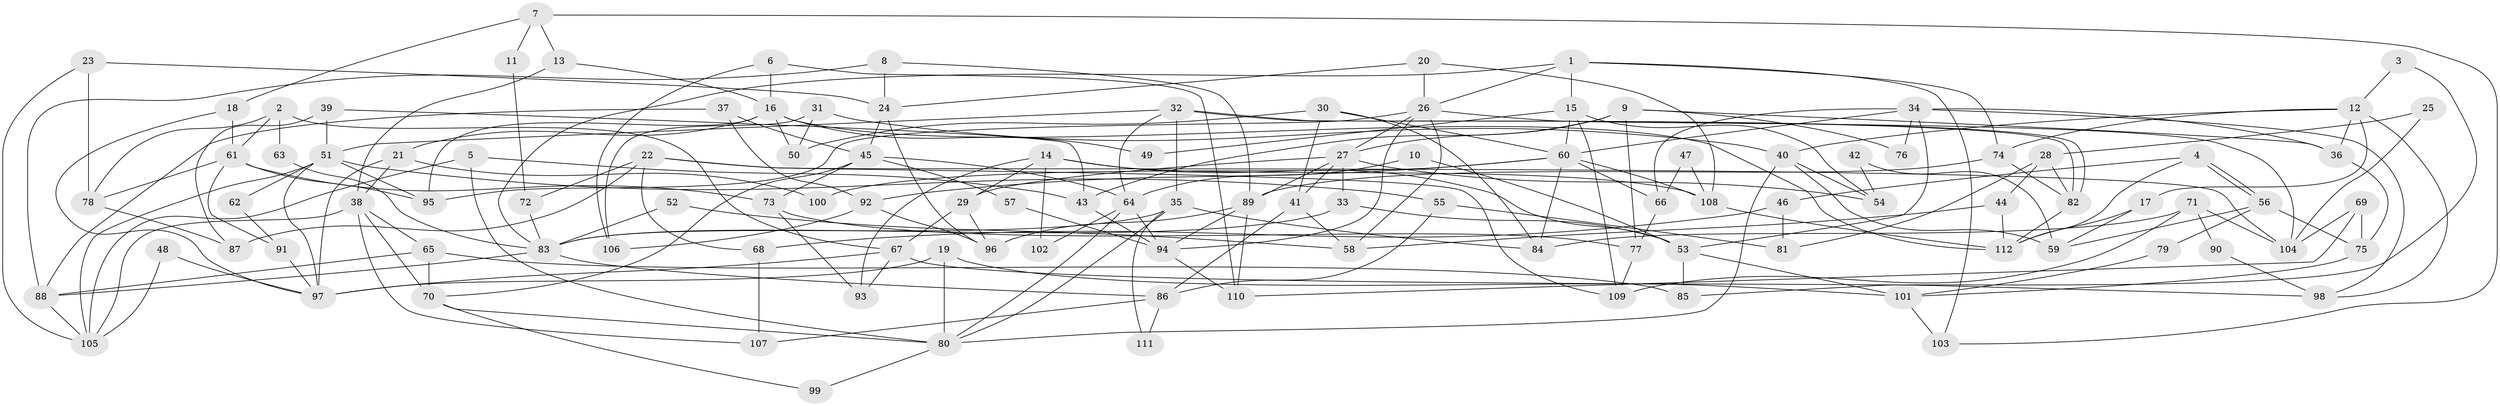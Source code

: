 // Generated by graph-tools (version 1.1) at 2025/51/03/09/25 04:51:57]
// undirected, 112 vertices, 224 edges
graph export_dot {
graph [start="1"]
  node [color=gray90,style=filled];
  1;
  2;
  3;
  4;
  5;
  6;
  7;
  8;
  9;
  10;
  11;
  12;
  13;
  14;
  15;
  16;
  17;
  18;
  19;
  20;
  21;
  22;
  23;
  24;
  25;
  26;
  27;
  28;
  29;
  30;
  31;
  32;
  33;
  34;
  35;
  36;
  37;
  38;
  39;
  40;
  41;
  42;
  43;
  44;
  45;
  46;
  47;
  48;
  49;
  50;
  51;
  52;
  53;
  54;
  55;
  56;
  57;
  58;
  59;
  60;
  61;
  62;
  63;
  64;
  65;
  66;
  67;
  68;
  69;
  70;
  71;
  72;
  73;
  74;
  75;
  76;
  77;
  78;
  79;
  80;
  81;
  82;
  83;
  84;
  85;
  86;
  87;
  88;
  89;
  90;
  91;
  92;
  93;
  94;
  95;
  96;
  97;
  98;
  99;
  100;
  101;
  102;
  103;
  104;
  105;
  106;
  107;
  108;
  109;
  110;
  111;
  112;
  1 -- 26;
  1 -- 74;
  1 -- 15;
  1 -- 83;
  1 -- 103;
  2 -- 61;
  2 -- 78;
  2 -- 63;
  2 -- 67;
  3 -- 12;
  3 -- 85;
  4 -- 56;
  4 -- 56;
  4 -- 112;
  4 -- 46;
  5 -- 105;
  5 -- 80;
  5 -- 43;
  6 -- 16;
  6 -- 110;
  6 -- 106;
  7 -- 18;
  7 -- 103;
  7 -- 11;
  7 -- 13;
  8 -- 89;
  8 -- 88;
  8 -- 24;
  9 -- 27;
  9 -- 77;
  9 -- 36;
  9 -- 43;
  9 -- 76;
  10 -- 64;
  10 -- 53;
  11 -- 72;
  12 -- 74;
  12 -- 36;
  12 -- 17;
  12 -- 40;
  12 -- 98;
  13 -- 38;
  13 -- 16;
  14 -- 53;
  14 -- 29;
  14 -- 93;
  14 -- 102;
  14 -- 108;
  15 -- 109;
  15 -- 49;
  15 -- 54;
  15 -- 60;
  16 -- 50;
  16 -- 21;
  16 -- 49;
  16 -- 95;
  16 -- 112;
  17 -- 112;
  17 -- 59;
  18 -- 97;
  18 -- 61;
  19 -- 97;
  19 -- 80;
  19 -- 101;
  20 -- 26;
  20 -- 108;
  20 -- 24;
  21 -- 97;
  21 -- 38;
  21 -- 100;
  22 -- 104;
  22 -- 87;
  22 -- 68;
  22 -- 72;
  22 -- 109;
  23 -- 105;
  23 -- 24;
  23 -- 78;
  24 -- 45;
  24 -- 96;
  25 -- 28;
  25 -- 104;
  26 -- 27;
  26 -- 94;
  26 -- 58;
  26 -- 95;
  26 -- 104;
  27 -- 29;
  27 -- 54;
  27 -- 33;
  27 -- 41;
  27 -- 89;
  28 -- 44;
  28 -- 82;
  28 -- 81;
  29 -- 96;
  29 -- 67;
  30 -- 41;
  30 -- 60;
  30 -- 50;
  30 -- 84;
  31 -- 40;
  31 -- 106;
  31 -- 50;
  32 -- 82;
  32 -- 82;
  32 -- 64;
  32 -- 35;
  32 -- 51;
  33 -- 83;
  33 -- 53;
  34 -- 53;
  34 -- 60;
  34 -- 36;
  34 -- 66;
  34 -- 76;
  34 -- 98;
  35 -- 80;
  35 -- 83;
  35 -- 84;
  35 -- 111;
  36 -- 75;
  37 -- 45;
  37 -- 88;
  37 -- 92;
  38 -- 65;
  38 -- 70;
  38 -- 105;
  38 -- 107;
  39 -- 51;
  39 -- 43;
  39 -- 87;
  40 -- 80;
  40 -- 54;
  40 -- 59;
  41 -- 86;
  41 -- 58;
  42 -- 54;
  42 -- 59;
  43 -- 94;
  44 -- 58;
  44 -- 112;
  45 -- 73;
  45 -- 57;
  45 -- 64;
  45 -- 70;
  46 -- 81;
  46 -- 68;
  47 -- 108;
  47 -- 66;
  48 -- 105;
  48 -- 97;
  51 -- 95;
  51 -- 55;
  51 -- 62;
  51 -- 97;
  51 -- 105;
  52 -- 58;
  52 -- 83;
  53 -- 101;
  53 -- 85;
  55 -- 86;
  55 -- 81;
  56 -- 59;
  56 -- 75;
  56 -- 79;
  57 -- 94;
  60 -- 84;
  60 -- 66;
  60 -- 92;
  60 -- 100;
  60 -- 108;
  61 -- 95;
  61 -- 73;
  61 -- 78;
  61 -- 91;
  62 -- 91;
  63 -- 83;
  64 -- 94;
  64 -- 80;
  64 -- 102;
  65 -- 88;
  65 -- 70;
  65 -- 85;
  66 -- 77;
  67 -- 98;
  67 -- 93;
  67 -- 97;
  68 -- 107;
  69 -- 110;
  69 -- 75;
  69 -- 104;
  70 -- 80;
  70 -- 99;
  71 -- 104;
  71 -- 84;
  71 -- 90;
  71 -- 109;
  72 -- 83;
  73 -- 93;
  73 -- 77;
  74 -- 89;
  74 -- 82;
  75 -- 101;
  77 -- 109;
  78 -- 87;
  79 -- 101;
  80 -- 99;
  82 -- 112;
  83 -- 86;
  83 -- 88;
  86 -- 107;
  86 -- 111;
  88 -- 105;
  89 -- 96;
  89 -- 94;
  89 -- 110;
  90 -- 98;
  91 -- 97;
  92 -- 96;
  92 -- 106;
  94 -- 110;
  101 -- 103;
  108 -- 112;
}
